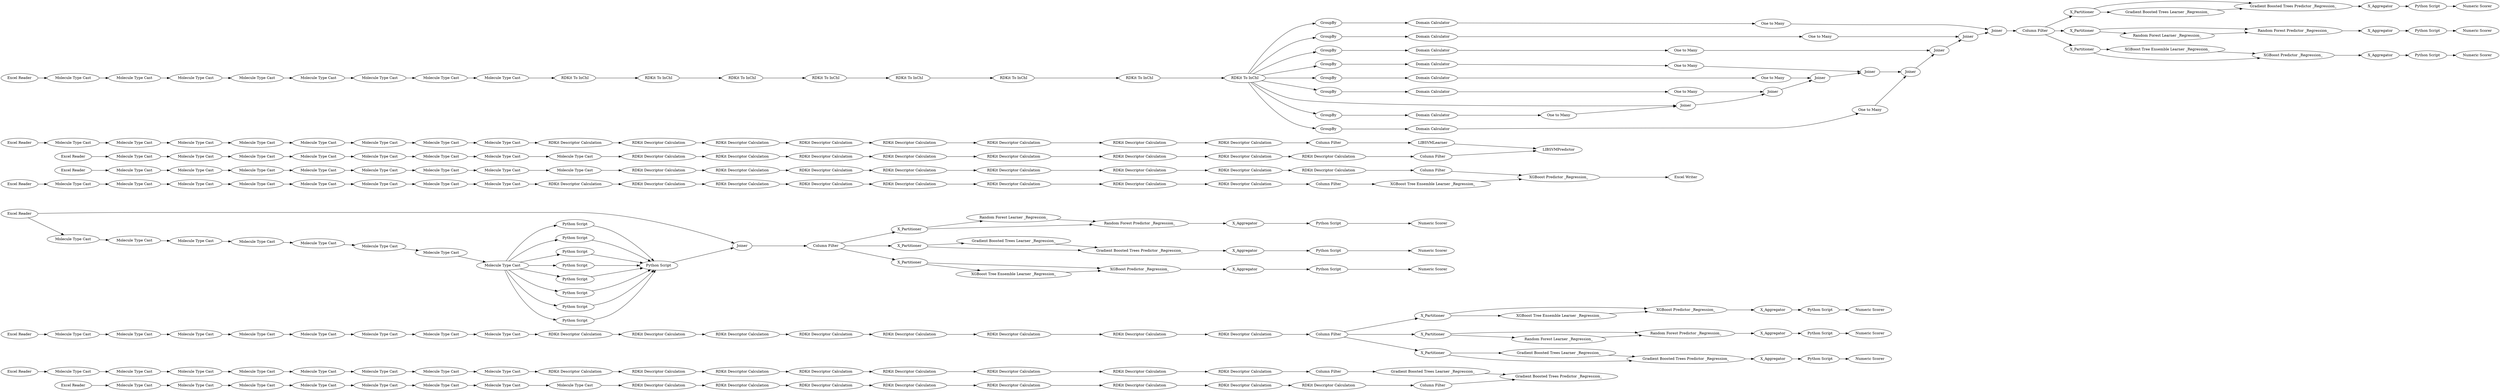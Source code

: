 digraph {
	"-6140341059103138522_745" [label="RDKit Descriptor Calculation"]
	"4797121502930339270_740" [label="RDKit Descriptor Calculation"]
	"6963866510531282134_743" [label=X_Aggregator]
	"2937496353410282978_10" [label="Molecule Type Cast"]
	"8734890852744443656_741" [label="RDKit Descriptor Calculation"]
	"6963866510531282134_256" [label="Numeric Scorer"]
	"-3873099356014862270_9" [label="Molecule Type Cast"]
	"6963866510531282134_240" [label="Excel Reader"]
	"8488715281312303181_754" [label="Column Filter"]
	"5738373223430875038_776" [label="Excel Reader"]
	"4421573615790354208_264" [label="Python Script"]
	"-2017192837878677149_10" [label="Molecule Type Cast"]
	"2937496353410282978_6" [label="Molecule Type Cast"]
	"-5968840093956684092_746" [label="RDKit Descriptor Calculation"]
	"-5968840093956684092_745" [label="RDKit Descriptor Calculation"]
	"9139364938977279069_298" [label="Domain Calculator"]
	"4421573615790354208_754" [label="Column Filter"]
	"7757078341345166938_744" [label="RDKit Descriptor Calculation"]
	"8992245599730508589_7" [label="Molecule Type Cast"]
	"4797121502930339270_742" [label="RDKit Descriptor Calculation"]
	"9139364938977279069_287" [label=GroupBy]
	"9139364938977279069_262" [label=GroupBy]
	"-6140341059103138522_747" [label="RDKit Descriptor Calculation"]
	"4421573615790354208_743" [label=X_Aggregator]
	"8992245599730508589_3" [label="Molecule Type Cast"]
	"5547094952141132892_5" [label="Molecule Type Cast"]
	"9139364938977279069_280" [label=Joiner]
	"6963866510531282134_257" [label="Python Script"]
	"-3376269845707872502_742" [label="RDKit Descriptor Calculation"]
	"2794695759236229569_149" [label="Python Script"]
	"5738373223430875038_764" [label="XGBoost Predictor _Regression_"]
	"-2017192837878677149_8" [label="Molecule Type Cast"]
	"8734890852744443656_744" [label="RDKit Descriptor Calculation"]
	"8488715281312303181_238" [label="XGBoost Tree Ensemble Learner _Regression_"]
	"-6142668235331453631_740" [label="RDKit Descriptor Calculation"]
	"-7980202952912170297_8" [label="Molecule Type Cast"]
	"-3873099356014862270_5" [label="Molecule Type Cast"]
	"9139364938977279069_299" [label="Domain Calculator"]
	"9139364938977279069_292" [label=GroupBy]
	"2827352734828094565_3" [label="Molecule Type Cast"]
	"-3873099356014862270_17" [label="Molecule Type Cast"]
	"2794695759236229569_163" [label="Python Script"]
	"-2017192837878677149_9" [label="Molecule Type Cast"]
	"5738373223430875038_759" [label="Column Filter"]
	"-6142668235331453631_744" [label="RDKit Descriptor Calculation"]
	"6963866510531282134_749" [label=X_Aggregator]
	"5547094952141132892_10" [label="Molecule Type Cast"]
	"4421573615790354208_237" [label="Numeric Scorer"]
	"4421573615790354208_744" [label="Python Script"]
	"-5968840093956684092_743" [label="RDKit Descriptor Calculation"]
	"5738373223430875038_760" [label="Excel Reader"]
	"6963866510531282134_744" [label=X_Partitioner]
	"9139364938977279069_295" [label="Domain Calculator"]
	"8488715281312303181_255" [label="Random Forest Predictor _Regression_"]
	"-6007363545911628063_4" [label="Molecule Type Cast"]
	"5738373223430875038_779" [label="Column Filter"]
	"5547094952141132892_7" [label="Molecule Type Cast"]
	"6963866510531282134_265" [label="Numeric Scorer"]
	"4421573615790354208_265" [label="Numeric Scorer"]
	"-3376269845707872502_743" [label="RDKit Descriptor Calculation"]
	"7757078341345166938_741" [label="RDKit Descriptor Calculation"]
	"-6007363545911628063_8" [label="Molecule Type Cast"]
	"7757078341345166938_740" [label="RDKit Descriptor Calculation"]
	"8488715281312303181_256" [label="Numeric Scorer"]
	"9139364938977279069_289" [label=GroupBy]
	"5738373223430875038_302" [label="Excel Reader"]
	"-2085137284878152785_3" [label="Molecule Type Cast"]
	"-2085137284878152785_5" [label="Molecule Type Cast"]
	"-6007363545911628063_6" [label="Molecule Type Cast"]
	"5547094952141132892_8" [label="Molecule Type Cast"]
	"8992245599730508589_9" [label="Molecule Type Cast"]
	"-6007363545911628063_10" [label="Molecule Type Cast"]
	"7757078341345166938_747" [label="RDKit Descriptor Calculation"]
	"9139364938977279069_301" [label="Domain Calculator"]
	"8992245599730508589_4" [label="Molecule Type Cast"]
	"-2085137284878152785_10" [label="Molecule Type Cast"]
	"-7980202952912170297_5" [label="Molecule Type Cast"]
	"9139364938977279069_288" [label="One to Many"]
	"2827352734828094565_4" [label="Molecule Type Cast"]
	"-6007363545911628063_7" [label="Molecule Type Cast"]
	"6963866510531282134_168" [label="Python Script"]
	"-3873099356014862270_4" [label="Molecule Type Cast"]
	"9139364938977279069_263" [label="One to Many"]
	"-3376269845707872502_744" [label="RDKit Descriptor Calculation"]
	"7757078341345166938_742" [label="RDKit Descriptor Calculation"]
	"6963866510531282134_750" [label="Gradient Boosted Trees Learner _Regression_"]
	"4421573615790354208_746" [label=X_Aggregator]
	"2794695759236229569_150" [label="Python Script"]
	"2827352734828094565_10" [label="Molecule Type Cast"]
	"8488715281312303181_744" [label="Python Script"]
	"8956466668707586570_17" [label="RDKit To InChI"]
	"6963866510531282134_235" [label="XGBoost Predictor _Regression_"]
	"-6140341059103138522_741" [label="RDKit Descriptor Calculation"]
	"-2017192837878677149_4" [label="Molecule Type Cast"]
	"8488715281312303181_235" [label="XGBoost Predictor _Regression_"]
	"8488715281312303181_263" [label="Gradient Boosted Trees Predictor _Regression_"]
	"2827352734828094565_8" [label="Molecule Type Cast"]
	"-6140341059103138522_742" [label="RDKit Descriptor Calculation"]
	"-2017192837878677149_3" [label="Molecule Type Cast"]
	"-7980202952912170297_7" [label="Molecule Type Cast"]
	"-3376269845707872502_747" [label="RDKit Descriptor Calculation"]
	"5547094952141132892_9" [label="Molecule Type Cast"]
	"-7980202952912170297_10" [label="Molecule Type Cast"]
	"5738373223430875038_773" [label="Column Filter"]
	"6963866510531282134_238" [label="XGBoost Tree Ensemble Learner _Regression_"]
	"-6140341059103138522_744" [label="RDKit Descriptor Calculation"]
	"-7980202952912170297_3" [label="Molecule Type Cast"]
	"5738373223430875038_763" [label="XGBoost Tree Ensemble Learner _Regression_"]
	"8488715281312303181_749" [label=X_Partitioner]
	"2827352734828094565_9" [label="Molecule Type Cast"]
	"8992245599730508589_6" [label="Molecule Type Cast"]
	"7757078341345166938_743" [label="RDKit Descriptor Calculation"]
	"8992245599730508589_10" [label="Molecule Type Cast"]
	"8734890852744443656_740" [label="RDKit Descriptor Calculation"]
	"-6140341059103138522_746" [label="RDKit Descriptor Calculation"]
	"-3873099356014862270_3" [label="Molecule Type Cast"]
	"9139364938977279069_296" [label="Domain Calculator"]
	"6963866510531282134_752" [label=Joiner]
	"9139364938977279069_264" [label="One to Many"]
	"2937496353410282978_3" [label="Molecule Type Cast"]
	"2794695759236229569_164" [label="Python Script"]
	"4421573615790354208_256" [label="Numeric Scorer"]
	"2794695759236229569_146" [label="Python Script"]
	"4421573615790354208_750" [label="Gradient Boosted Trees Learner _Regression_"]
	"-6142668235331453631_747" [label="RDKit Descriptor Calculation"]
	"9139364938977279069_290" [label="One to Many"]
	"-5968840093956684092_741" [label="RDKit Descriptor Calculation"]
	"-3873099356014862270_15" [label="Molecule Type Cast"]
	"4421573615790354208_263" [label="Gradient Boosted Trees Predictor _Regression_"]
	"-6007363545911628063_5" [label="Molecule Type Cast"]
	"8956466668707586570_16" [label="RDKit To InChI"]
	"8956466668707586570_19" [label="RDKit To InChI"]
	"-5968840093956684092_740" [label="RDKit Descriptor Calculation"]
	"9139364938977279069_291" [label="One to Many"]
	"6963866510531282134_254" [label="Random Forest Learner _Regression_"]
	"5738373223430875038_754" [label="Column Filter"]
	"9139364938977279069_303" [label=Joiner]
	"8488715281312303181_254" [label="Random Forest Learner _Regression_"]
	"2937496353410282978_5" [label="Molecule Type Cast"]
	"4421573615790354208_756" [label=X_Aggregator]
	"8488715281312303181_756" [label=X_Aggregator]
	"4421573615790354208_742" [label=X_Partitioner]
	"8488715281312303181_890" [label="Excel Reader"]
	"6963866510531282134_263" [label="Gradient Boosted Trees Predictor _Regression_"]
	"8488715281312303181_237" [label="Numeric Scorer"]
	"8488715281312303181_265" [label="Numeric Scorer"]
	"-6142668235331453631_743" [label="RDKit Descriptor Calculation"]
	"6963866510531282134_255" [label="Random Forest Predictor _Regression_"]
	"8488715281312303181_746" [label=X_Aggregator]
	"2937496353410282978_4" [label="Molecule Type Cast"]
	"8956466668707586570_18" [label="RDKit To InChI"]
	"-2085137284878152785_4" [label="Molecule Type Cast"]
	"-3376269845707872502_740" [label="RDKit Descriptor Calculation"]
	"2827352734828094565_7" [label="Molecule Type Cast"]
	"5738373223430875038_310" [label="Excel Reader"]
	"9139364938977279069_266" [label=GroupBy]
	"-3873099356014862270_6" [label="Molecule Type Cast"]
	"-6140341059103138522_743" [label="RDKit Descriptor Calculation"]
	"5738373223430875038_304" [label="Gradient Boosted Trees Predictor _Regression_"]
	"-5968840093956684092_742" [label="RDKit Descriptor Calculation"]
	"8488715281312303181_168" [label="Python Script"]
	"9139364938977279069_305" [label=Joiner]
	"4421573615790354208_235" [label="XGBoost Predictor _Regression_"]
	"-3873099356014862270_16" [label="Molecule Type Cast"]
	"-6142668235331453631_745" [label="RDKit Descriptor Calculation"]
	"8992245599730508589_8" [label="Molecule Type Cast"]
	"-6142668235331453631_741" [label="RDKit Descriptor Calculation"]
	"-6142668235331453631_742" [label="RDKit Descriptor Calculation"]
	"5738373223430875038_781" [label=LIBSVMPredictor]
	"-5968840093956684092_744" [label="RDKit Descriptor Calculation"]
	"6963866510531282134_748" [label=X_Partitioner]
	"9139364938977279069_286" [label="One to Many"]
	"4421573615790354208_255" [label="Random Forest Predictor _Regression_"]
	"6963866510531282134_237" [label="Numeric Scorer"]
	"5547094952141132892_4" [label="Molecule Type Cast"]
	"5738373223430875038_757" [label="Excel Reader"]
	"9139364938977279069_267" [label="One to Many"]
	"6963866510531282134_754" [label="Column Filter"]
	"8734890852744443656_745" [label="RDKit Descriptor Calculation"]
	"5547094952141132892_6" [label="Molecule Type Cast"]
	"4421573615790354208_240" [label="Excel Reader"]
	"4421573615790354208_254" [label="Random Forest Learner _Regression_"]
	"8488715281312303181_264" [label="Python Script"]
	"4797121502930339270_743" [label="RDKit Descriptor Calculation"]
	"8734890852744443656_747" [label="RDKit Descriptor Calculation"]
	"4421573615790354208_745" [label=X_Partitioner]
	"9139364938977279069_283" [label=GroupBy]
	"9139364938977279069_265" [label=GroupBy]
	"9139364938977279069_282" [label=Joiner]
	"5738373223430875038_780" [label=LIBSVMLearner]
	"5738373223430875038_777" [label="Excel Reader"]
	"6963866510531282134_745" [label=X_Aggregator]
	"-7980202952912170297_9" [label="Molecule Type Cast"]
	"-6007363545911628063_9" [label="Molecule Type Cast"]
	"8734890852744443656_746" [label="RDKit Descriptor Calculation"]
	"-3376269845707872502_745" [label="RDKit Descriptor Calculation"]
	"9139364938977279069_302" [label=Joiner]
	"-5968840093956684092_747" [label="RDKit Descriptor Calculation"]
	"4797121502930339270_741" [label="RDKit Descriptor Calculation"]
	"9139364938977279069_285" [label=GroupBy]
	"9139364938977279069_300" [label="Domain Calculator"]
	"7757078341345166938_746" [label="RDKit Descriptor Calculation"]
	"6963866510531282134_264" [label="Python Script"]
	"4797121502930339270_744" [label="RDKit Descriptor Calculation"]
	"4421573615790354208_168" [label="Python Script"]
	"5547094952141132892_3" [label="Molecule Type Cast"]
	"-2017192837878677149_6" [label="Molecule Type Cast"]
	"9139364938977279069_297" [label="Domain Calculator"]
	"8734890852744443656_743" [label="RDKit Descriptor Calculation"]
	"9139364938977279069_279" [label=Joiner]
	"8488715281312303181_743" [label=X_Aggregator]
	"2827352734828094565_6" [label="Molecule Type Cast"]
	"8488715281312303181_745" [label=X_Partitioner]
	"-2085137284878152785_8" [label="Molecule Type Cast"]
	"2937496353410282978_8" [label="Molecule Type Cast"]
	"8956466668707586570_14" [label="RDKit To InChI"]
	"8488715281312303181_750" [label="Gradient Boosted Trees Learner _Regression_"]
	"4421573615790354208_749" [label=X_Partitioner]
	"8992245599730508589_5" [label="Molecule Type Cast"]
	"-2085137284878152785_7" [label="Molecule Type Cast"]
	"9139364938977279069_304" [label=Joiner]
	"-3376269845707872502_746" [label="RDKit Descriptor Calculation"]
	"8734890852744443656_742" [label="RDKit Descriptor Calculation"]
	"5738373223430875038_762" [label="Column Filter"]
	"5738373223430875038_303" [label="Gradient Boosted Trees Learner _Regression_"]
	"5738373223430875038_783" [label="Excel Writer"]
	"4797121502930339270_747" [label="RDKit Descriptor Calculation"]
	"2794695759236229569_147" [label="Python Script"]
	"2794695759236229569_162" [label="Python Script"]
	"4797121502930339270_745" [label="RDKit Descriptor Calculation"]
	"8956466668707586570_15" [label="RDKit To InChI"]
	"2794695759236229569_165" [label="Python Script"]
	"-7980202952912170297_4" [label="Molecule Type Cast"]
	"6963866510531282134_742" [label=X_Partitioner]
	"-3376269845707872502_741" [label="RDKit Descriptor Calculation"]
	"2827352734828094565_5" [label="Molecule Type Cast"]
	"8956466668707586570_20" [label="RDKit To InChI"]
	"-2085137284878152785_9" [label="Molecule Type Cast"]
	"-2017192837878677149_5" [label="Molecule Type Cast"]
	"-6142668235331453631_746" [label="RDKit Descriptor Calculation"]
	"-7980202952912170297_6" [label="Molecule Type Cast"]
	"4421573615790354208_238" [label="XGBoost Tree Ensemble Learner _Regression_"]
	"9139364938977279069_293" [label="Domain Calculator"]
	"2937496353410282978_9" [label="Molecule Type Cast"]
	"-6007363545911628063_3" [label="Molecule Type Cast"]
	"-2017192837878677149_7" [label="Molecule Type Cast"]
	"2937496353410282978_7" [label="Molecule Type Cast"]
	"8956466668707586570_13" [label="RDKit To InChI"]
	"5738373223430875038_756" [label="Column Filter"]
	"9139364938977279069_281" [label=Joiner]
	"8488715281312303181_742" [label=X_Partitioner]
	"-6140341059103138522_740" [label="RDKit Descriptor Calculation"]
	"4797121502930339270_746" [label="RDKit Descriptor Calculation"]
	"-2085137284878152785_6" [label="Molecule Type Cast"]
	"2794695759236229569_148" [label="Python Script"]
	"7757078341345166938_745" [label="RDKit Descriptor Calculation"]
	"9139364938977279069_284" [label="One to Many"]
	"-2085137284878152785_6" -> "-2085137284878152785_7"
	"9139364938977279069_293" -> "9139364938977279069_286"
	"-7980202952912170297_7" -> "-7980202952912170297_8"
	"4797121502930339270_741" -> "4797121502930339270_742"
	"8488715281312303181_745" -> "8488715281312303181_255"
	"-2085137284878152785_9" -> "-2085137284878152785_10"
	"-5968840093956684092_745" -> "-5968840093956684092_746"
	"8488715281312303181_235" -> "8488715281312303181_743"
	"5738373223430875038_773" -> "5738373223430875038_780"
	"9139364938977279069_279" -> "9139364938977279069_280"
	"-2017192837878677149_5" -> "-2017192837878677149_6"
	"2937496353410282978_10" -> "-6142668235331453631_740"
	"6963866510531282134_745" -> "6963866510531282134_257"
	"-6007363545911628063_10" -> "2794695759236229569_162"
	"6963866510531282134_255" -> "6963866510531282134_745"
	"2937496353410282978_6" -> "2937496353410282978_7"
	"9139364938977279069_305" -> "8488715281312303181_754"
	"5738373223430875038_757" -> "2937496353410282978_3"
	"5738373223430875038_762" -> "5738373223430875038_764"
	"5547094952141132892_10" -> "8734890852744443656_740"
	"2937496353410282978_8" -> "2937496353410282978_9"
	"5738373223430875038_310" -> "2827352734828094565_3"
	"-5968840093956684092_743" -> "-5968840093956684092_744"
	"8956466668707586570_20" -> "9139364938977279069_285"
	"-2017192837878677149_10" -> "-5968840093956684092_740"
	"6963866510531282134_752" -> "6963866510531282134_754"
	"-6142668235331453631_743" -> "-6142668235331453631_744"
	"8488715281312303181_743" -> "8488715281312303181_168"
	"4421573615790354208_235" -> "4421573615790354208_743"
	"6963866510531282134_748" -> "6963866510531282134_263"
	"-7980202952912170297_5" -> "-7980202952912170297_6"
	"-6140341059103138522_744" -> "-6140341059103138522_745"
	"8956466668707586570_20" -> "9139364938977279069_266"
	"2827352734828094565_7" -> "2827352734828094565_8"
	"8992245599730508589_9" -> "8992245599730508589_10"
	"4421573615790354208_743" -> "4421573615790354208_168"
	"9139364938977279069_300" -> "9139364938977279069_291"
	"-6142668235331453631_747" -> "5738373223430875038_759"
	"9139364938977279069_280" -> "9139364938977279069_281"
	"7757078341345166938_742" -> "7757078341345166938_743"
	"2827352734828094565_8" -> "2827352734828094565_9"
	"5738373223430875038_760" -> "-2017192837878677149_3"
	"4797121502930339270_744" -> "4797121502930339270_745"
	"-5968840093956684092_746" -> "-5968840093956684092_747"
	"-2085137284878152785_7" -> "-2085137284878152785_8"
	"6963866510531282134_749" -> "6963866510531282134_264"
	"-3873099356014862270_3" -> "-3873099356014862270_4"
	"-6140341059103138522_741" -> "-6140341059103138522_742"
	"8734890852744443656_746" -> "8734890852744443656_747"
	"6963866510531282134_754" -> "6963866510531282134_744"
	"9139364938977279069_286" -> "9139364938977279069_279"
	"-7980202952912170297_9" -> "-7980202952912170297_10"
	"4421573615790354208_255" -> "4421573615790354208_746"
	"5547094952141132892_9" -> "5547094952141132892_10"
	"-6142668235331453631_742" -> "-6142668235331453631_743"
	"4421573615790354208_238" -> "4421573615790354208_235"
	"5547094952141132892_5" -> "5547094952141132892_6"
	"9139364938977279069_292" -> "9139364938977279069_300"
	"4797121502930339270_745" -> "4797121502930339270_746"
	"4421573615790354208_745" -> "4421573615790354208_254"
	"8488715281312303181_749" -> "8488715281312303181_750"
	"6963866510531282134_750" -> "6963866510531282134_263"
	"8956466668707586570_14" -> "8956466668707586570_15"
	"2827352734828094565_4" -> "2827352734828094565_5"
	"8992245599730508589_3" -> "8992245599730508589_4"
	"-6140341059103138522_745" -> "-6140341059103138522_746"
	"5738373223430875038_763" -> "5738373223430875038_764"
	"-5968840093956684092_742" -> "-5968840093956684092_743"
	"8956466668707586570_20" -> "9139364938977279069_262"
	"9139364938977279069_297" -> "9139364938977279069_267"
	"6963866510531282134_744" -> "6963866510531282134_255"
	"8956466668707586570_20" -> "9139364938977279069_289"
	"4421573615790354208_168" -> "4421573615790354208_237"
	"-3873099356014862270_17" -> "8956466668707586570_13"
	"-6007363545911628063_8" -> "-6007363545911628063_9"
	"5738373223430875038_777" -> "5547094952141132892_3"
	"9139364938977279069_283" -> "9139364938977279069_298"
	"4797121502930339270_746" -> "4797121502930339270_747"
	"8956466668707586570_20" -> "9139364938977279069_287"
	"-6140341059103138522_740" -> "-6140341059103138522_741"
	"-2085137284878152785_5" -> "-2085137284878152785_6"
	"9139364938977279069_298" -> "9139364938977279069_284"
	"-6007363545911628063_5" -> "-6007363545911628063_6"
	"2937496353410282978_4" -> "2937496353410282978_5"
	"-7980202952912170297_6" -> "-7980202952912170297_7"
	"4421573615790354208_240" -> "8992245599730508589_3"
	"8956466668707586570_16" -> "8956466668707586570_17"
	"5738373223430875038_759" -> "5738373223430875038_763"
	"2794695759236229569_146" -> "2794695759236229569_150"
	"5738373223430875038_780" -> "5738373223430875038_781"
	"4797121502930339270_742" -> "4797121502930339270_743"
	"9139364938977279069_265" -> "9139364938977279069_295"
	"7757078341345166938_741" -> "7757078341345166938_742"
	"8488715281312303181_750" -> "8488715281312303181_263"
	"-3873099356014862270_9" -> "-3873099356014862270_15"
	"-2085137284878152785_3" -> "-2085137284878152785_4"
	"4421573615790354208_742" -> "4421573615790354208_238"
	"6963866510531282134_748" -> "6963866510531282134_750"
	"-2017192837878677149_9" -> "-2017192837878677149_10"
	"4421573615790354208_754" -> "4421573615790354208_742"
	"-2017192837878677149_7" -> "-2017192837878677149_8"
	"9139364938977279069_264" -> "9139364938977279069_281"
	"8956466668707586570_13" -> "8956466668707586570_14"
	"7757078341345166938_747" -> "5738373223430875038_773"
	"-3873099356014862270_4" -> "-3873099356014862270_5"
	"7757078341345166938_746" -> "7757078341345166938_747"
	"-3873099356014862270_6" -> "-3873099356014862270_9"
	"8488715281312303181_742" -> "8488715281312303181_238"
	"8734890852744443656_740" -> "8734890852744443656_741"
	"5547094952141132892_6" -> "5547094952141132892_7"
	"2794695759236229569_150" -> "6963866510531282134_752"
	"4421573615790354208_750" -> "4421573615790354208_263"
	"9139364938977279069_285" -> "9139364938977279069_293"
	"8956466668707586570_19" -> "8956466668707586570_20"
	"9139364938977279069_303" -> "9139364938977279069_304"
	"8488715281312303181_890" -> "-3873099356014862270_3"
	"9139364938977279069_266" -> "9139364938977279069_297"
	"8488715281312303181_744" -> "8488715281312303181_256"
	"-3376269845707872502_746" -> "-3376269845707872502_747"
	"8734890852744443656_743" -> "8734890852744443656_744"
	"8488715281312303181_255" -> "8488715281312303181_746"
	"8488715281312303181_754" -> "8488715281312303181_745"
	"9139364938977279069_302" -> "9139364938977279069_303"
	"8488715281312303181_254" -> "8488715281312303181_255"
	"7757078341345166938_744" -> "7757078341345166938_745"
	"7757078341345166938_740" -> "7757078341345166938_741"
	"-6140341059103138522_743" -> "-6140341059103138522_744"
	"8488715281312303181_168" -> "8488715281312303181_237"
	"-5968840093956684092_741" -> "-5968840093956684092_742"
	"8956466668707586570_18" -> "8956466668707586570_19"
	"2827352734828094565_6" -> "2827352734828094565_7"
	"-3376269845707872502_740" -> "-3376269845707872502_741"
	"2827352734828094565_9" -> "2827352734828094565_10"
	"6963866510531282134_235" -> "6963866510531282134_743"
	"-3873099356014862270_5" -> "-3873099356014862270_6"
	"5738373223430875038_303" -> "5738373223430875038_304"
	"-6007363545911628063_10" -> "2794695759236229569_163"
	"-3376269845707872502_745" -> "-3376269845707872502_746"
	"-7980202952912170297_3" -> "-7980202952912170297_4"
	"-6007363545911628063_9" -> "-6007363545911628063_10"
	"8992245599730508589_4" -> "8992245599730508589_5"
	"4421573615790354208_754" -> "4421573615790354208_749"
	"4421573615790354208_749" -> "4421573615790354208_750"
	"4797121502930339270_747" -> "4421573615790354208_754"
	"2827352734828094565_10" -> "-6140341059103138522_740"
	"9139364938977279069_289" -> "9139364938977279069_301"
	"-6007363545911628063_4" -> "-6007363545911628063_5"
	"8488715281312303181_745" -> "8488715281312303181_254"
	"-6140341059103138522_747" -> "5738373223430875038_756"
	"-6007363545911628063_10" -> "2794695759236229569_147"
	"4421573615790354208_749" -> "4421573615790354208_263"
	"6963866510531282134_257" -> "6963866510531282134_256"
	"-6007363545911628063_7" -> "-6007363545911628063_8"
	"2794695759236229569_164" -> "2794695759236229569_150"
	"8488715281312303181_263" -> "8488715281312303181_756"
	"-6007363545911628063_10" -> "2794695759236229569_146"
	"-3376269845707872502_742" -> "-3376269845707872502_743"
	"9139364938977279069_291" -> "9139364938977279069_305"
	"-3376269845707872502_743" -> "-3376269845707872502_744"
	"6963866510531282134_264" -> "6963866510531282134_265"
	"6963866510531282134_263" -> "6963866510531282134_749"
	"-6007363545911628063_10" -> "2794695759236229569_165"
	"9139364938977279069_301" -> "9139364938977279069_290"
	"9139364938977279069_267" -> "9139364938977279069_282"
	"4421573615790354208_742" -> "4421573615790354208_235"
	"-2017192837878677149_8" -> "-2017192837878677149_9"
	"8488715281312303181_238" -> "8488715281312303181_235"
	"4421573615790354208_745" -> "4421573615790354208_255"
	"2937496353410282978_7" -> "2937496353410282978_8"
	"8992245599730508589_10" -> "4797121502930339270_740"
	"8956466668707586570_20" -> "9139364938977279069_292"
	"2794695759236229569_147" -> "2794695759236229569_150"
	"-2017192837878677149_4" -> "-2017192837878677149_5"
	"-6142668235331453631_741" -> "-6142668235331453631_742"
	"2794695759236229569_148" -> "2794695759236229569_150"
	"-5968840093956684092_740" -> "-5968840093956684092_741"
	"-6140341059103138522_742" -> "-6140341059103138522_743"
	"4421573615790354208_756" -> "4421573615790354208_264"
	"-5968840093956684092_744" -> "-5968840093956684092_745"
	"6963866510531282134_168" -> "6963866510531282134_237"
	"-2085137284878152785_8" -> "-2085137284878152785_9"
	"8734890852744443656_741" -> "8734890852744443656_742"
	"-7980202952912170297_10" -> "7757078341345166938_740"
	"5547094952141132892_8" -> "5547094952141132892_9"
	"9139364938977279069_288" -> "9139364938977279069_303"
	"6963866510531282134_742" -> "6963866510531282134_238"
	"8734890852744443656_744" -> "8734890852744443656_745"
	"8992245599730508589_8" -> "8992245599730508589_9"
	"8734890852744443656_742" -> "8734890852744443656_743"
	"6963866510531282134_743" -> "6963866510531282134_168"
	"2937496353410282978_3" -> "2937496353410282978_4"
	"7757078341345166938_745" -> "7757078341345166938_746"
	"8488715281312303181_746" -> "8488715281312303181_744"
	"2794695759236229569_162" -> "2794695759236229569_150"
	"6963866510531282134_742" -> "6963866510531282134_235"
	"9139364938977279069_295" -> "9139364938977279069_264"
	"9139364938977279069_262" -> "9139364938977279069_296"
	"6963866510531282134_254" -> "6963866510531282134_255"
	"4797121502930339270_743" -> "4797121502930339270_744"
	"5738373223430875038_764" -> "5738373223430875038_783"
	"8488715281312303181_756" -> "8488715281312303181_264"
	"9139364938977279069_263" -> "9139364938977279069_280"
	"7757078341345166938_743" -> "7757078341345166938_744"
	"8956466668707586570_15" -> "8956466668707586570_16"
	"4421573615790354208_254" -> "4421573615790354208_255"
	"-3376269845707872502_744" -> "-3376269845707872502_745"
	"4421573615790354208_746" -> "4421573615790354208_744"
	"8992245599730508589_6" -> "8992245599730508589_7"
	"-7980202952912170297_4" -> "-7980202952912170297_5"
	"2937496353410282978_5" -> "2937496353410282978_6"
	"-5968840093956684092_747" -> "5738373223430875038_762"
	"8956466668707586570_20" -> "9139364938977279069_265"
	"-6142668235331453631_744" -> "-6142668235331453631_745"
	"5738373223430875038_776" -> "-7980202952912170297_3"
	"8734890852744443656_747" -> "5738373223430875038_779"
	"-6142668235331453631_740" -> "-6142668235331453631_741"
	"8488715281312303181_742" -> "8488715281312303181_235"
	"4421573615790354208_264" -> "4421573615790354208_265"
	"9139364938977279069_287" -> "9139364938977279069_299"
	"4421573615790354208_744" -> "4421573615790354208_256"
	"8992245599730508589_7" -> "8992245599730508589_8"
	"9139364938977279069_281" -> "9139364938977279069_282"
	"9139364938977279069_304" -> "9139364938977279069_305"
	"8488715281312303181_754" -> "8488715281312303181_749"
	"8488715281312303181_264" -> "8488715281312303181_265"
	"4797121502930339270_740" -> "4797121502930339270_741"
	"8734890852744443656_745" -> "8734890852744443656_746"
	"6963866510531282134_754" -> "6963866510531282134_748"
	"-6007363545911628063_10" -> "2794695759236229569_164"
	"6963866510531282134_744" -> "6963866510531282134_254"
	"9139364938977279069_282" -> "9139364938977279069_302"
	"6963866510531282134_240" -> "-6007363545911628063_3"
	"2827352734828094565_5" -> "2827352734828094565_6"
	"2794695759236229569_165" -> "2794695759236229569_150"
	"-3376269845707872502_747" -> "5738373223430875038_754"
	"5738373223430875038_779" -> "5738373223430875038_781"
	"-3873099356014862270_16" -> "-3873099356014862270_17"
	"9139364938977279069_296" -> "9139364938977279069_263"
	"-6007363545911628063_10" -> "2794695759236229569_148"
	"2827352734828094565_3" -> "2827352734828094565_4"
	"8956466668707586570_20" -> "9139364938977279069_283"
	"9139364938977279069_284" -> "9139364938977279069_302"
	"8992245599730508589_5" -> "8992245599730508589_6"
	"-6007363545911628063_10" -> "2794695759236229569_149"
	"-2085137284878152785_4" -> "-2085137284878152785_5"
	"-6007363545911628063_3" -> "-6007363545911628063_4"
	"-6140341059103138522_746" -> "-6140341059103138522_747"
	"5738373223430875038_756" -> "5738373223430875038_304"
	"4421573615790354208_263" -> "4421573615790354208_756"
	"8488715281312303181_754" -> "8488715281312303181_742"
	"-6142668235331453631_745" -> "-6142668235331453631_746"
	"-2017192837878677149_6" -> "-2017192837878677149_7"
	"9139364938977279069_290" -> "9139364938977279069_304"
	"5547094952141132892_4" -> "5547094952141132892_5"
	"9139364938977279069_299" -> "9139364938977279069_288"
	"2937496353410282978_9" -> "2937496353410282978_10"
	"8488715281312303181_749" -> "8488715281312303181_263"
	"8956466668707586570_17" -> "8956466668707586570_18"
	"-3376269845707872502_741" -> "-3376269845707872502_742"
	"-6142668235331453631_746" -> "-6142668235331453631_747"
	"-2085137284878152785_10" -> "-3376269845707872502_740"
	"2794695759236229569_163" -> "2794695759236229569_150"
	"6963866510531282134_240" -> "6963866510531282134_752"
	"-6007363545911628063_6" -> "-6007363545911628063_7"
	"-7980202952912170297_8" -> "-7980202952912170297_9"
	"4421573615790354208_754" -> "4421573615790354208_745"
	"6963866510531282134_754" -> "6963866510531282134_742"
	"5547094952141132892_7" -> "5547094952141132892_8"
	"5738373223430875038_302" -> "-2085137284878152785_3"
	"5547094952141132892_3" -> "5547094952141132892_4"
	"-2017192837878677149_3" -> "-2017192837878677149_4"
	"8956466668707586570_20" -> "9139364938977279069_279"
	"-3873099356014862270_15" -> "-3873099356014862270_16"
	"6963866510531282134_238" -> "6963866510531282134_235"
	"5738373223430875038_754" -> "5738373223430875038_303"
	"2794695759236229569_149" -> "2794695759236229569_150"
	rankdir=LR
}
